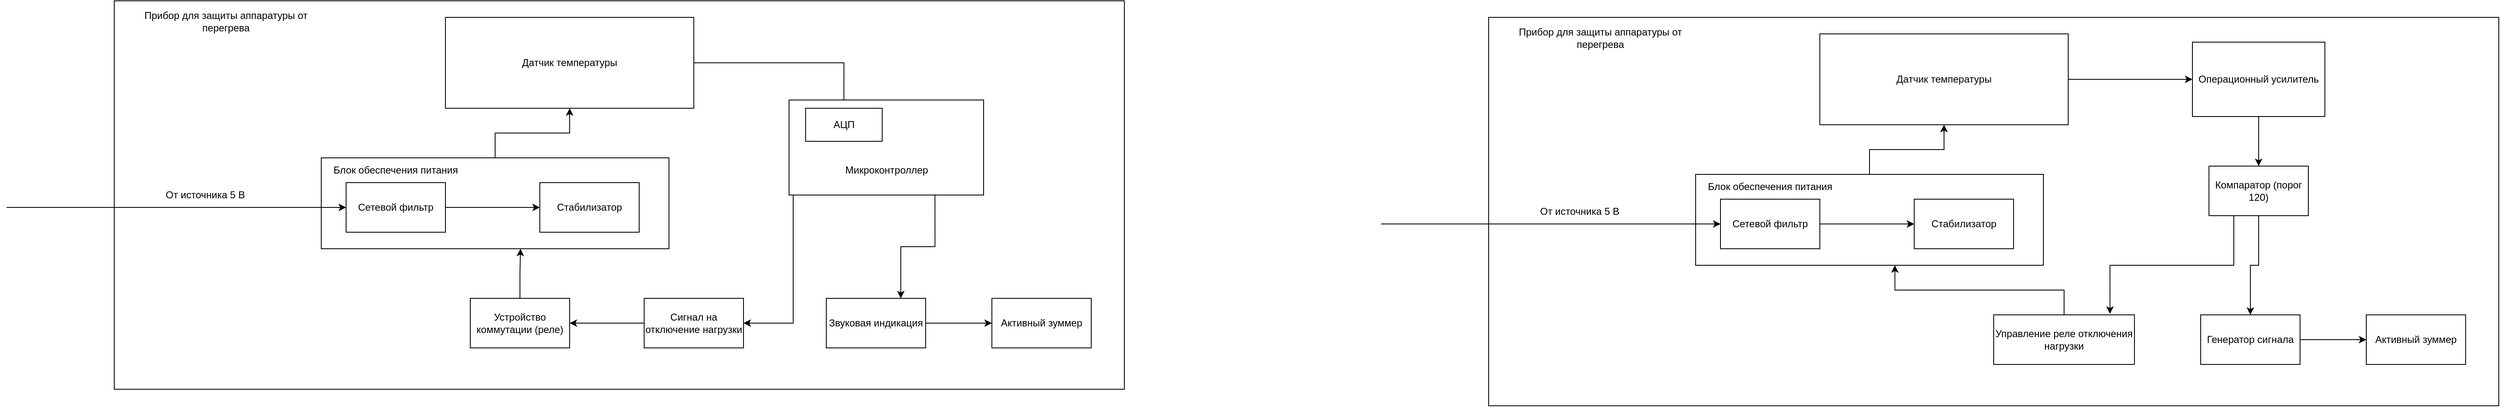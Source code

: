 <mxfile version="26.2.9">
  <diagram name="Страница — 1" id="CLNIUGPtDbDxv4ljSgYw">
    <mxGraphModel dx="1983" dy="1122" grid="1" gridSize="10" guides="1" tooltips="1" connect="1" arrows="1" fold="1" page="1" pageScale="1" pageWidth="827" pageHeight="1169" math="0" shadow="0">
      <root>
        <mxCell id="0" />
        <mxCell id="1" parent="0" />
        <mxCell id="peH1K-CHpm_S5tcDr0NW-8" value="" style="rounded=0;whiteSpace=wrap;html=1;" vertex="1" parent="1">
          <mxGeometry x="150" y="210" width="410" height="100" as="geometry" />
        </mxCell>
        <mxCell id="peH1K-CHpm_S5tcDr0NW-1" value="" style="rounded=0;whiteSpace=wrap;html=1;" vertex="1" parent="1">
          <mxGeometry x="-100" y="10" width="1220" height="470" as="geometry" />
        </mxCell>
        <mxCell id="peH1K-CHpm_S5tcDr0NW-2" value="Прибор для защиты аппаратуры от перегрева" style="text;html=1;align=center;verticalAlign=middle;whiteSpace=wrap;rounded=0;" vertex="1" parent="1">
          <mxGeometry x="-80" y="20" width="230" height="30" as="geometry" />
        </mxCell>
        <mxCell id="peH1K-CHpm_S5tcDr0NW-3" value="Датчик температуры" style="rounded=0;whiteSpace=wrap;html=1;" vertex="1" parent="1">
          <mxGeometry x="300" y="30" width="300" height="110" as="geometry" />
        </mxCell>
        <mxCell id="peH1K-CHpm_S5tcDr0NW-15" value="" style="edgeStyle=orthogonalEdgeStyle;rounded=0;orthogonalLoop=1;jettySize=auto;html=1;" edge="1" parent="1" source="peH1K-CHpm_S5tcDr0NW-11" target="peH1K-CHpm_S5tcDr0NW-3">
          <mxGeometry relative="1" as="geometry" />
        </mxCell>
        <mxCell id="peH1K-CHpm_S5tcDr0NW-11" value="" style="rounded=0;whiteSpace=wrap;html=1;" vertex="1" parent="1">
          <mxGeometry x="150" y="200" width="420" height="110" as="geometry" />
        </mxCell>
        <mxCell id="peH1K-CHpm_S5tcDr0NW-28" style="edgeStyle=orthogonalEdgeStyle;rounded=0;orthogonalLoop=1;jettySize=auto;html=1;exitX=1;exitY=0.5;exitDx=0;exitDy=0;entryX=0.5;entryY=0;entryDx=0;entryDy=0;" edge="1" parent="1" source="peH1K-CHpm_S5tcDr0NW-3" target="peH1K-CHpm_S5tcDr0NW-14">
          <mxGeometry relative="1" as="geometry" />
        </mxCell>
        <mxCell id="peH1K-CHpm_S5tcDr0NW-7" style="edgeStyle=orthogonalEdgeStyle;rounded=0;orthogonalLoop=1;jettySize=auto;html=1;exitX=1;exitY=0.5;exitDx=0;exitDy=0;entryX=0;entryY=0.5;entryDx=0;entryDy=0;" edge="1" parent="1" source="peH1K-CHpm_S5tcDr0NW-5" target="peH1K-CHpm_S5tcDr0NW-6">
          <mxGeometry relative="1" as="geometry" />
        </mxCell>
        <mxCell id="peH1K-CHpm_S5tcDr0NW-4" value="" style="endArrow=classic;html=1;rounded=0;entryX=0;entryY=0.5;entryDx=0;entryDy=0;" edge="1" parent="1" target="peH1K-CHpm_S5tcDr0NW-5">
          <mxGeometry width="50" height="50" relative="1" as="geometry">
            <mxPoint x="-230" y="260" as="sourcePoint" />
            <mxPoint x="210" y="250" as="targetPoint" />
          </mxGeometry>
        </mxCell>
        <mxCell id="peH1K-CHpm_S5tcDr0NW-5" value="Сетевой фильтр" style="rounded=0;whiteSpace=wrap;html=1;" vertex="1" parent="1">
          <mxGeometry x="180" y="230" width="120" height="60" as="geometry" />
        </mxCell>
        <mxCell id="peH1K-CHpm_S5tcDr0NW-6" value="Стабилизатор" style="rounded=0;whiteSpace=wrap;html=1;" vertex="1" parent="1">
          <mxGeometry x="414" y="230" width="120" height="60" as="geometry" />
        </mxCell>
        <mxCell id="peH1K-CHpm_S5tcDr0NW-13" value="Блок обеспечения питания" style="text;html=1;align=center;verticalAlign=middle;whiteSpace=wrap;rounded=0;" vertex="1" parent="1">
          <mxGeometry x="150" y="200" width="180" height="30" as="geometry" />
        </mxCell>
        <mxCell id="peH1K-CHpm_S5tcDr0NW-29" style="edgeStyle=orthogonalEdgeStyle;rounded=0;orthogonalLoop=1;jettySize=auto;html=1;exitX=0.75;exitY=1;exitDx=0;exitDy=0;entryX=0.75;entryY=0;entryDx=0;entryDy=0;" edge="1" parent="1" source="peH1K-CHpm_S5tcDr0NW-17" target="peH1K-CHpm_S5tcDr0NW-19">
          <mxGeometry relative="1" as="geometry" />
        </mxCell>
        <mxCell id="peH1K-CHpm_S5tcDr0NW-30" style="edgeStyle=orthogonalEdgeStyle;rounded=0;orthogonalLoop=1;jettySize=auto;html=1;exitX=0.25;exitY=1;exitDx=0;exitDy=0;entryX=1;entryY=0.5;entryDx=0;entryDy=0;" edge="1" parent="1" source="peH1K-CHpm_S5tcDr0NW-17" target="peH1K-CHpm_S5tcDr0NW-20">
          <mxGeometry relative="1" as="geometry">
            <Array as="points">
              <mxPoint x="720" y="245" />
              <mxPoint x="720" y="400" />
            </Array>
          </mxGeometry>
        </mxCell>
        <mxCell id="peH1K-CHpm_S5tcDr0NW-17" value="" style="rounded=0;whiteSpace=wrap;html=1;" vertex="1" parent="1">
          <mxGeometry x="715" y="130" width="235" height="115" as="geometry" />
        </mxCell>
        <mxCell id="peH1K-CHpm_S5tcDr0NW-18" style="edgeStyle=orthogonalEdgeStyle;rounded=0;orthogonalLoop=1;jettySize=auto;html=1;exitX=0.5;exitY=1;exitDx=0;exitDy=0;entryX=0.5;entryY=0.042;entryDx=0;entryDy=0;entryPerimeter=0;" edge="1" parent="1" source="peH1K-CHpm_S5tcDr0NW-14" target="peH1K-CHpm_S5tcDr0NW-14">
          <mxGeometry relative="1" as="geometry" />
        </mxCell>
        <mxCell id="peH1K-CHpm_S5tcDr0NW-14" value="АЦП" style="rounded=0;whiteSpace=wrap;html=1;" vertex="1" parent="1">
          <mxGeometry x="735" y="140" width="92.5" height="40" as="geometry" />
        </mxCell>
        <mxCell id="peH1K-CHpm_S5tcDr0NW-32" value="" style="edgeStyle=orthogonalEdgeStyle;rounded=0;orthogonalLoop=1;jettySize=auto;html=1;" edge="1" parent="1" source="peH1K-CHpm_S5tcDr0NW-19" target="peH1K-CHpm_S5tcDr0NW-31">
          <mxGeometry relative="1" as="geometry" />
        </mxCell>
        <mxCell id="peH1K-CHpm_S5tcDr0NW-19" value="Звуковая индикация" style="rounded=0;whiteSpace=wrap;html=1;" vertex="1" parent="1">
          <mxGeometry x="760" y="370" width="120" height="60" as="geometry" />
        </mxCell>
        <mxCell id="peH1K-CHpm_S5tcDr0NW-34" value="" style="edgeStyle=orthogonalEdgeStyle;rounded=0;orthogonalLoop=1;jettySize=auto;html=1;" edge="1" parent="1" source="peH1K-CHpm_S5tcDr0NW-20" target="peH1K-CHpm_S5tcDr0NW-33">
          <mxGeometry relative="1" as="geometry" />
        </mxCell>
        <mxCell id="peH1K-CHpm_S5tcDr0NW-20" value="Сигнал на отключение нагрузки" style="rounded=0;whiteSpace=wrap;html=1;" vertex="1" parent="1">
          <mxGeometry x="540" y="370" width="120" height="60" as="geometry" />
        </mxCell>
        <mxCell id="peH1K-CHpm_S5tcDr0NW-26" value="От источника 5 В" style="text;html=1;align=center;verticalAlign=middle;whiteSpace=wrap;rounded=0;" vertex="1" parent="1">
          <mxGeometry x="-50" y="230" width="120" height="30" as="geometry" />
        </mxCell>
        <mxCell id="peH1K-CHpm_S5tcDr0NW-27" value="Микроконтроллер" style="text;html=1;align=center;verticalAlign=middle;whiteSpace=wrap;rounded=0;" vertex="1" parent="1">
          <mxGeometry x="793.75" y="195" width="77.5" height="40" as="geometry" />
        </mxCell>
        <mxCell id="peH1K-CHpm_S5tcDr0NW-31" value="Активный зуммер" style="whiteSpace=wrap;html=1;rounded=0;" vertex="1" parent="1">
          <mxGeometry x="960" y="370" width="120" height="60" as="geometry" />
        </mxCell>
        <mxCell id="peH1K-CHpm_S5tcDr0NW-33" value="Устройство коммутации (реле)" style="rounded=0;whiteSpace=wrap;html=1;" vertex="1" parent="1">
          <mxGeometry x="330" y="370" width="120" height="60" as="geometry" />
        </mxCell>
        <mxCell id="peH1K-CHpm_S5tcDr0NW-36" style="edgeStyle=orthogonalEdgeStyle;rounded=0;orthogonalLoop=1;jettySize=auto;html=1;exitX=0.5;exitY=0;exitDx=0;exitDy=0;entryX=0.573;entryY=1;entryDx=0;entryDy=0;entryPerimeter=0;" edge="1" parent="1" source="peH1K-CHpm_S5tcDr0NW-33" target="peH1K-CHpm_S5tcDr0NW-11">
          <mxGeometry relative="1" as="geometry" />
        </mxCell>
        <mxCell id="peH1K-CHpm_S5tcDr0NW-37" value="" style="rounded=0;whiteSpace=wrap;html=1;" vertex="1" parent="1">
          <mxGeometry x="1810" y="230" width="410" height="100" as="geometry" />
        </mxCell>
        <mxCell id="peH1K-CHpm_S5tcDr0NW-38" value="" style="rounded=0;whiteSpace=wrap;html=1;" vertex="1" parent="1">
          <mxGeometry x="1560" y="30" width="1220" height="470" as="geometry" />
        </mxCell>
        <mxCell id="peH1K-CHpm_S5tcDr0NW-39" value="Прибор для защиты аппаратуры от перегрева" style="text;html=1;align=center;verticalAlign=middle;whiteSpace=wrap;rounded=0;" vertex="1" parent="1">
          <mxGeometry x="1580" y="40" width="230" height="30" as="geometry" />
        </mxCell>
        <mxCell id="peH1K-CHpm_S5tcDr0NW-64" style="edgeStyle=orthogonalEdgeStyle;rounded=0;orthogonalLoop=1;jettySize=auto;html=1;exitX=1;exitY=0.5;exitDx=0;exitDy=0;entryX=0;entryY=0.5;entryDx=0;entryDy=0;" edge="1" parent="1" source="peH1K-CHpm_S5tcDr0NW-40" target="peH1K-CHpm_S5tcDr0NW-63">
          <mxGeometry relative="1" as="geometry" />
        </mxCell>
        <mxCell id="peH1K-CHpm_S5tcDr0NW-40" value="Датчик температуры" style="rounded=0;whiteSpace=wrap;html=1;" vertex="1" parent="1">
          <mxGeometry x="1960" y="50" width="300" height="110" as="geometry" />
        </mxCell>
        <mxCell id="peH1K-CHpm_S5tcDr0NW-41" value="" style="edgeStyle=orthogonalEdgeStyle;rounded=0;orthogonalLoop=1;jettySize=auto;html=1;" edge="1" source="peH1K-CHpm_S5tcDr0NW-42" target="peH1K-CHpm_S5tcDr0NW-40" parent="1">
          <mxGeometry relative="1" as="geometry" />
        </mxCell>
        <mxCell id="peH1K-CHpm_S5tcDr0NW-42" value="" style="rounded=0;whiteSpace=wrap;html=1;" vertex="1" parent="1">
          <mxGeometry x="1810" y="220" width="420" height="110" as="geometry" />
        </mxCell>
        <mxCell id="peH1K-CHpm_S5tcDr0NW-44" style="edgeStyle=orthogonalEdgeStyle;rounded=0;orthogonalLoop=1;jettySize=auto;html=1;exitX=1;exitY=0.5;exitDx=0;exitDy=0;entryX=0;entryY=0.5;entryDx=0;entryDy=0;" edge="1" source="peH1K-CHpm_S5tcDr0NW-46" target="peH1K-CHpm_S5tcDr0NW-47" parent="1">
          <mxGeometry relative="1" as="geometry" />
        </mxCell>
        <mxCell id="peH1K-CHpm_S5tcDr0NW-45" value="" style="endArrow=classic;html=1;rounded=0;entryX=0;entryY=0.5;entryDx=0;entryDy=0;" edge="1" target="peH1K-CHpm_S5tcDr0NW-46" parent="1">
          <mxGeometry width="50" height="50" relative="1" as="geometry">
            <mxPoint x="1430" y="280" as="sourcePoint" />
            <mxPoint x="1870" y="270" as="targetPoint" />
          </mxGeometry>
        </mxCell>
        <mxCell id="peH1K-CHpm_S5tcDr0NW-46" value="Сетевой фильтр" style="rounded=0;whiteSpace=wrap;html=1;" vertex="1" parent="1">
          <mxGeometry x="1840" y="250" width="120" height="60" as="geometry" />
        </mxCell>
        <mxCell id="peH1K-CHpm_S5tcDr0NW-47" value="Стабилизатор" style="rounded=0;whiteSpace=wrap;html=1;" vertex="1" parent="1">
          <mxGeometry x="2074" y="250" width="120" height="60" as="geometry" />
        </mxCell>
        <mxCell id="peH1K-CHpm_S5tcDr0NW-48" value="Блок обеспечения питания" style="text;html=1;align=center;verticalAlign=middle;whiteSpace=wrap;rounded=0;" vertex="1" parent="1">
          <mxGeometry x="1810" y="220" width="180" height="30" as="geometry" />
        </mxCell>
        <mxCell id="peH1K-CHpm_S5tcDr0NW-54" value="" style="edgeStyle=orthogonalEdgeStyle;rounded=0;orthogonalLoop=1;jettySize=auto;html=1;" edge="1" source="peH1K-CHpm_S5tcDr0NW-55" target="peH1K-CHpm_S5tcDr0NW-60" parent="1">
          <mxGeometry relative="1" as="geometry" />
        </mxCell>
        <mxCell id="peH1K-CHpm_S5tcDr0NW-55" value="Генератор сигнала" style="rounded=0;whiteSpace=wrap;html=1;" vertex="1" parent="1">
          <mxGeometry x="2420" y="390" width="120" height="60" as="geometry" />
        </mxCell>
        <mxCell id="peH1K-CHpm_S5tcDr0NW-58" value="От источника 5 В" style="text;html=1;align=center;verticalAlign=middle;whiteSpace=wrap;rounded=0;" vertex="1" parent="1">
          <mxGeometry x="1610" y="250" width="120" height="30" as="geometry" />
        </mxCell>
        <mxCell id="peH1K-CHpm_S5tcDr0NW-60" value="Активный зуммер" style="whiteSpace=wrap;html=1;rounded=0;" vertex="1" parent="1">
          <mxGeometry x="2620" y="390" width="120" height="60" as="geometry" />
        </mxCell>
        <mxCell id="peH1K-CHpm_S5tcDr0NW-61" value="Управление реле отключения нагрузки" style="rounded=0;whiteSpace=wrap;html=1;" vertex="1" parent="1">
          <mxGeometry x="2170" y="390" width="170" height="60" as="geometry" />
        </mxCell>
        <mxCell id="peH1K-CHpm_S5tcDr0NW-62" style="edgeStyle=orthogonalEdgeStyle;rounded=0;orthogonalLoop=1;jettySize=auto;html=1;exitX=0.5;exitY=0;exitDx=0;exitDy=0;entryX=0.573;entryY=1;entryDx=0;entryDy=0;entryPerimeter=0;" edge="1" source="peH1K-CHpm_S5tcDr0NW-61" target="peH1K-CHpm_S5tcDr0NW-42" parent="1">
          <mxGeometry relative="1" as="geometry" />
        </mxCell>
        <mxCell id="peH1K-CHpm_S5tcDr0NW-66" value="" style="edgeStyle=orthogonalEdgeStyle;rounded=0;orthogonalLoop=1;jettySize=auto;html=1;" edge="1" parent="1" source="peH1K-CHpm_S5tcDr0NW-63" target="peH1K-CHpm_S5tcDr0NW-65">
          <mxGeometry relative="1" as="geometry" />
        </mxCell>
        <mxCell id="peH1K-CHpm_S5tcDr0NW-63" value="Операционный усилитель" style="rounded=0;whiteSpace=wrap;html=1;" vertex="1" parent="1">
          <mxGeometry x="2410" y="60" width="160" height="90" as="geometry" />
        </mxCell>
        <mxCell id="peH1K-CHpm_S5tcDr0NW-67" style="edgeStyle=orthogonalEdgeStyle;rounded=0;orthogonalLoop=1;jettySize=auto;html=1;exitX=0.25;exitY=1;exitDx=0;exitDy=0;entryX=0.826;entryY=-0.021;entryDx=0;entryDy=0;entryPerimeter=0;" edge="1" parent="1" source="peH1K-CHpm_S5tcDr0NW-65" target="peH1K-CHpm_S5tcDr0NW-61">
          <mxGeometry relative="1" as="geometry">
            <mxPoint x="2290" y="390" as="targetPoint" />
          </mxGeometry>
        </mxCell>
        <mxCell id="peH1K-CHpm_S5tcDr0NW-68" style="edgeStyle=orthogonalEdgeStyle;rounded=0;orthogonalLoop=1;jettySize=auto;html=1;exitX=0.5;exitY=1;exitDx=0;exitDy=0;entryX=0.5;entryY=0;entryDx=0;entryDy=0;" edge="1" parent="1" source="peH1K-CHpm_S5tcDr0NW-65" target="peH1K-CHpm_S5tcDr0NW-55">
          <mxGeometry relative="1" as="geometry" />
        </mxCell>
        <mxCell id="peH1K-CHpm_S5tcDr0NW-65" value="Компаратор (порог 120)" style="whiteSpace=wrap;html=1;rounded=0;" vertex="1" parent="1">
          <mxGeometry x="2430" y="210" width="120" height="60" as="geometry" />
        </mxCell>
      </root>
    </mxGraphModel>
  </diagram>
</mxfile>

